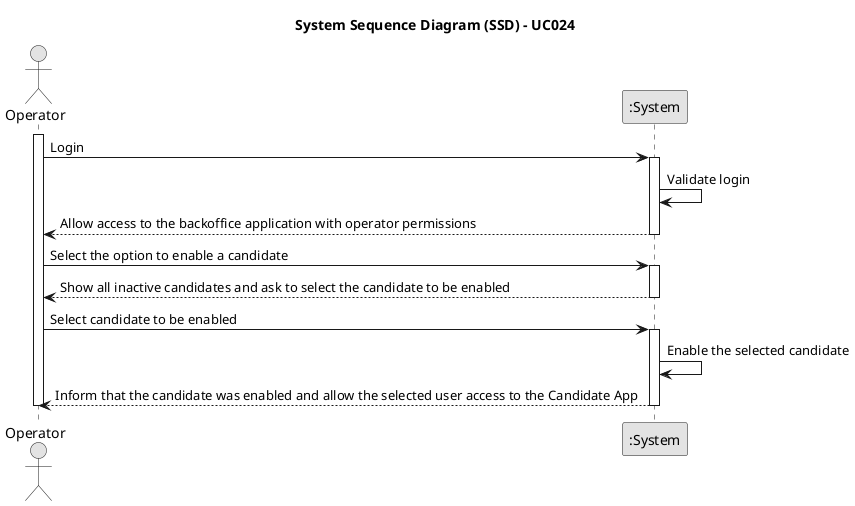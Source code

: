 @startuml
skinparam monochrome true
skinparam packageStyle rectangle
skinparam shadowing false

title System Sequence Diagram (SSD) - UC024
actor Operator as Actor
participant ":System" as System

activate Actor
    Actor -> System: Login
    activate System

        System -> System: Validate login

        System --> Actor: Allow access to the backoffice application with operator permissions
    deactivate System

    Actor -> System: Select the option to enable a candidate
    activate System

        System --> Actor: Show all inactive candidates and ask to select the candidate to be enabled
    deactivate System

    Actor -> System: Select candidate to be enabled
    activate System

        System -> System: Enable the selected candidate

        System --> Actor: Inform that the candidate was enabled and allow the selected user access to the Candidate App
    deactivate System
deactivate Actor

@enduml